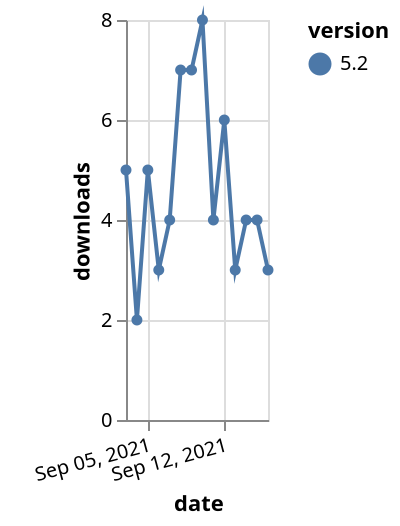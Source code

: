 {"$schema": "https://vega.github.io/schema/vega-lite/v5.json", "description": "A simple bar chart with embedded data.", "data": {"values": [{"date": "2021-09-03", "total": 15785, "delta": 5, "version": "5.2"}, {"date": "2021-09-04", "total": 15787, "delta": 2, "version": "5.2"}, {"date": "2021-09-05", "total": 15792, "delta": 5, "version": "5.2"}, {"date": "2021-09-06", "total": 15795, "delta": 3, "version": "5.2"}, {"date": "2021-09-07", "total": 15799, "delta": 4, "version": "5.2"}, {"date": "2021-09-08", "total": 15806, "delta": 7, "version": "5.2"}, {"date": "2021-09-09", "total": 15813, "delta": 7, "version": "5.2"}, {"date": "2021-09-10", "total": 15821, "delta": 8, "version": "5.2"}, {"date": "2021-09-11", "total": 15825, "delta": 4, "version": "5.2"}, {"date": "2021-09-12", "total": 15831, "delta": 6, "version": "5.2"}, {"date": "2021-09-13", "total": 15834, "delta": 3, "version": "5.2"}, {"date": "2021-09-14", "total": 15838, "delta": 4, "version": "5.2"}, {"date": "2021-09-15", "total": 15842, "delta": 4, "version": "5.2"}, {"date": "2021-09-16", "total": 15845, "delta": 3, "version": "5.2"}]}, "width": "container", "mark": {"type": "line", "point": {"filled": true}}, "encoding": {"x": {"field": "date", "type": "temporal", "timeUnit": "yearmonthdate", "title": "date", "axis": {"labelAngle": -15}}, "y": {"field": "delta", "type": "quantitative", "title": "downloads"}, "color": {"field": "version", "type": "nominal"}, "tooltip": {"field": "delta"}}}